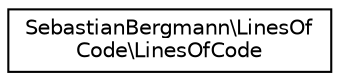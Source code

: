 digraph "Graphical Class Hierarchy"
{
  edge [fontname="Helvetica",fontsize="10",labelfontname="Helvetica",labelfontsize="10"];
  node [fontname="Helvetica",fontsize="10",shape=record];
  rankdir="LR";
  Node0 [label="SebastianBergmann\\LinesOf\lCode\\LinesOfCode",height=0.2,width=0.4,color="black", fillcolor="white", style="filled",URL="$classSebastianBergmann_1_1LinesOfCode_1_1LinesOfCode.html"];
}
